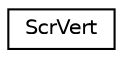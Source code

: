 digraph G
{
  edge [fontname="Helvetica",fontsize="10",labelfontname="Helvetica",labelfontsize="10"];
  node [fontname="Helvetica",fontsize="10",shape=record];
  rankdir=LR;
  Node1 [label="ScrVert",height=0.2,width=0.4,color="black", fillcolor="white", style="filled",URL="$d0/db3/structScrVert.html"];
}
